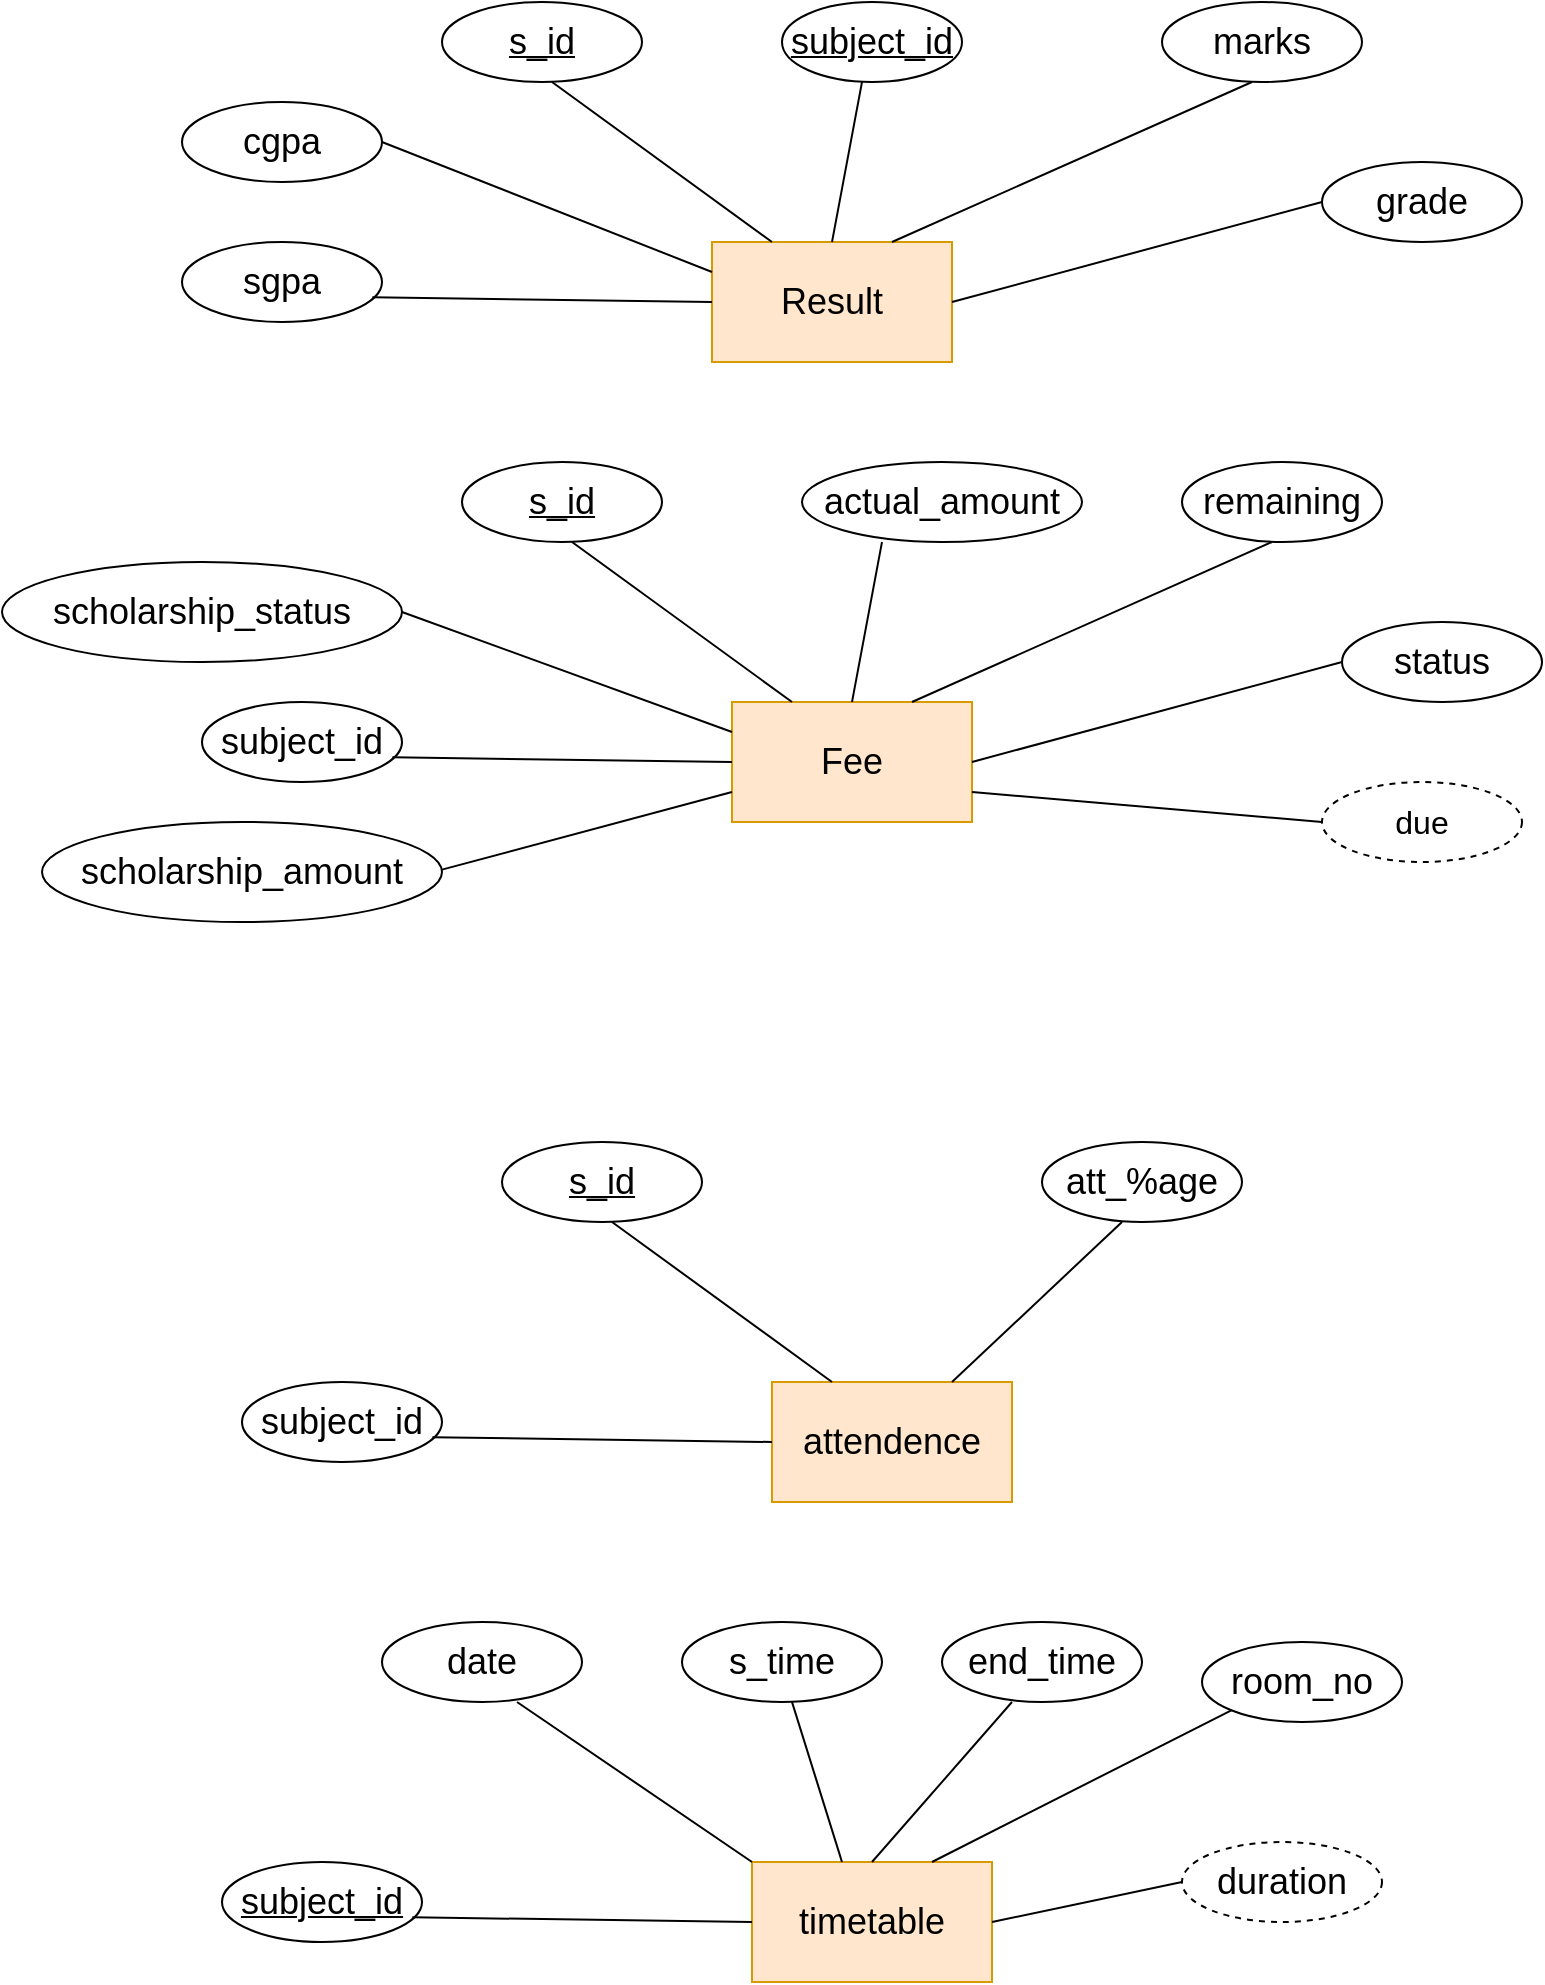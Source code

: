 <mxfile version="20.8.10" type="device"><diagram name="Page-1" id="h7PAKjnunvbmGsnf5CHY"><mxGraphModel dx="909" dy="1685" grid="1" gridSize="10" guides="1" tooltips="1" connect="1" arrows="1" fold="1" page="1" pageScale="1" pageWidth="850" pageHeight="1100" math="0" shadow="0"><root><mxCell id="0"/><mxCell id="1" parent="0"/><mxCell id="lDdAPmxaaNJlLz2Vmrcw-75" value="&lt;span style=&quot;font-size: 18px;&quot;&gt;Result&lt;/span&gt;" style="rounded=0;whiteSpace=wrap;html=1;fillColor=#ffe6cc;strokeColor=#d79b00;" vertex="1" parent="1"><mxGeometry x="385" y="-60" width="120" height="60" as="geometry"/></mxCell><mxCell id="lDdAPmxaaNJlLz2Vmrcw-79" value="&lt;u&gt;subject_id&lt;/u&gt;" style="ellipse;whiteSpace=wrap;html=1;align=center;fontSize=18;" vertex="1" parent="1"><mxGeometry x="420" y="-180" width="90" height="40" as="geometry"/></mxCell><mxCell id="lDdAPmxaaNJlLz2Vmrcw-80" value="marks" style="ellipse;whiteSpace=wrap;html=1;align=center;fontSize=18;" vertex="1" parent="1"><mxGeometry x="610" y="-180" width="100" height="40" as="geometry"/></mxCell><mxCell id="lDdAPmxaaNJlLz2Vmrcw-81" value="s_id" style="ellipse;whiteSpace=wrap;html=1;align=center;fontStyle=4;fontSize=18;" vertex="1" parent="1"><mxGeometry x="250" y="-180" width="100" height="40" as="geometry"/></mxCell><mxCell id="lDdAPmxaaNJlLz2Vmrcw-82" value="" style="endArrow=none;html=1;rounded=0;fontSize=18;entryX=0.25;entryY=0;entryDx=0;entryDy=0;exitX=0.5;exitY=1;exitDx=0;exitDy=0;" edge="1" parent="1" target="lDdAPmxaaNJlLz2Vmrcw-75"><mxGeometry relative="1" as="geometry"><mxPoint x="305" y="-140" as="sourcePoint"/><mxPoint x="305.32" y="-90" as="targetPoint"/></mxGeometry></mxCell><mxCell id="lDdAPmxaaNJlLz2Vmrcw-83" value="" style="endArrow=none;html=1;rounded=0;fontSize=18;entryX=0.5;entryY=0;entryDx=0;entryDy=0;exitX=0.5;exitY=1;exitDx=0;exitDy=0;" edge="1" parent="1" target="lDdAPmxaaNJlLz2Vmrcw-75"><mxGeometry relative="1" as="geometry"><mxPoint x="460" y="-140" as="sourcePoint"/><mxPoint x="570" y="-60" as="targetPoint"/></mxGeometry></mxCell><mxCell id="lDdAPmxaaNJlLz2Vmrcw-84" value="" style="endArrow=none;html=1;rounded=0;fontSize=18;entryX=0.75;entryY=0;entryDx=0;entryDy=0;exitX=0.5;exitY=1;exitDx=0;exitDy=0;" edge="1" parent="1" target="lDdAPmxaaNJlLz2Vmrcw-75"><mxGeometry relative="1" as="geometry"><mxPoint x="655" y="-140" as="sourcePoint"/><mxPoint x="640" y="-60" as="targetPoint"/></mxGeometry></mxCell><mxCell id="lDdAPmxaaNJlLz2Vmrcw-91" value="grade" style="ellipse;whiteSpace=wrap;html=1;align=center;fontSize=18;" vertex="1" parent="1"><mxGeometry x="690" y="-100" width="100" height="40" as="geometry"/></mxCell><mxCell id="lDdAPmxaaNJlLz2Vmrcw-92" value="" style="endArrow=none;html=1;rounded=0;fontSize=18;entryX=1;entryY=0.5;entryDx=0;entryDy=0;exitX=0.5;exitY=1;exitDx=0;exitDy=0;" edge="1" parent="1" target="lDdAPmxaaNJlLz2Vmrcw-75"><mxGeometry relative="1" as="geometry"><mxPoint x="690" y="-80" as="sourcePoint"/><mxPoint x="510" as="targetPoint"/></mxGeometry></mxCell><mxCell id="lDdAPmxaaNJlLz2Vmrcw-93" value="cgpa" style="ellipse;whiteSpace=wrap;html=1;align=center;fontSize=18;" vertex="1" parent="1"><mxGeometry x="120" y="-130" width="100" height="40" as="geometry"/></mxCell><mxCell id="lDdAPmxaaNJlLz2Vmrcw-94" value="sgpa" style="ellipse;whiteSpace=wrap;html=1;align=center;fontSize=18;" vertex="1" parent="1"><mxGeometry x="120" y="-60" width="100" height="40" as="geometry"/></mxCell><mxCell id="lDdAPmxaaNJlLz2Vmrcw-95" value="" style="endArrow=none;html=1;rounded=0;fontSize=18;entryX=0;entryY=0.25;entryDx=0;entryDy=0;exitX=0.5;exitY=1;exitDx=0;exitDy=0;" edge="1" parent="1" target="lDdAPmxaaNJlLz2Vmrcw-75"><mxGeometry relative="1" as="geometry"><mxPoint x="220" y="-110" as="sourcePoint"/><mxPoint x="330" y="-30" as="targetPoint"/></mxGeometry></mxCell><mxCell id="lDdAPmxaaNJlLz2Vmrcw-96" value="" style="endArrow=none;html=1;rounded=0;fontSize=18;entryX=0;entryY=0.5;entryDx=0;entryDy=0;exitX=0.952;exitY=0.691;exitDx=0;exitDy=0;exitPerimeter=0;" edge="1" parent="1" source="lDdAPmxaaNJlLz2Vmrcw-94" target="lDdAPmxaaNJlLz2Vmrcw-75"><mxGeometry relative="1" as="geometry"><mxPoint x="217.5" y="-40" as="sourcePoint"/><mxPoint x="382.5" y="25" as="targetPoint"/></mxGeometry></mxCell><mxCell id="lDdAPmxaaNJlLz2Vmrcw-97" value="&lt;span style=&quot;font-size: 18px;&quot;&gt;Fee&lt;/span&gt;" style="rounded=0;whiteSpace=wrap;html=1;fillColor=#ffe6cc;strokeColor=#d79b00;" vertex="1" parent="1"><mxGeometry x="395" y="170" width="120" height="60" as="geometry"/></mxCell><mxCell id="lDdAPmxaaNJlLz2Vmrcw-98" value="actual_amount" style="ellipse;whiteSpace=wrap;html=1;align=center;fontSize=18;" vertex="1" parent="1"><mxGeometry x="430" y="50" width="140" height="40" as="geometry"/></mxCell><mxCell id="lDdAPmxaaNJlLz2Vmrcw-99" value="remaining" style="ellipse;whiteSpace=wrap;html=1;align=center;fontSize=18;" vertex="1" parent="1"><mxGeometry x="620" y="50" width="100" height="40" as="geometry"/></mxCell><mxCell id="lDdAPmxaaNJlLz2Vmrcw-100" value="s_id" style="ellipse;whiteSpace=wrap;html=1;align=center;fontStyle=4;fontSize=18;" vertex="1" parent="1"><mxGeometry x="260" y="50" width="100" height="40" as="geometry"/></mxCell><mxCell id="lDdAPmxaaNJlLz2Vmrcw-101" value="" style="endArrow=none;html=1;rounded=0;fontSize=18;entryX=0.25;entryY=0;entryDx=0;entryDy=0;exitX=0.5;exitY=1;exitDx=0;exitDy=0;" edge="1" parent="1" target="lDdAPmxaaNJlLz2Vmrcw-97"><mxGeometry relative="1" as="geometry"><mxPoint x="315" y="90" as="sourcePoint"/><mxPoint x="315.32" y="140" as="targetPoint"/></mxGeometry></mxCell><mxCell id="lDdAPmxaaNJlLz2Vmrcw-102" value="" style="endArrow=none;html=1;rounded=0;fontSize=18;entryX=0.5;entryY=0;entryDx=0;entryDy=0;exitX=0.5;exitY=1;exitDx=0;exitDy=0;" edge="1" parent="1" target="lDdAPmxaaNJlLz2Vmrcw-97"><mxGeometry relative="1" as="geometry"><mxPoint x="470" y="90" as="sourcePoint"/><mxPoint x="580" y="170" as="targetPoint"/></mxGeometry></mxCell><mxCell id="lDdAPmxaaNJlLz2Vmrcw-103" value="" style="endArrow=none;html=1;rounded=0;fontSize=18;entryX=0.75;entryY=0;entryDx=0;entryDy=0;exitX=0.5;exitY=1;exitDx=0;exitDy=0;" edge="1" parent="1" target="lDdAPmxaaNJlLz2Vmrcw-97"><mxGeometry relative="1" as="geometry"><mxPoint x="665" y="90" as="sourcePoint"/><mxPoint x="650" y="170" as="targetPoint"/></mxGeometry></mxCell><mxCell id="lDdAPmxaaNJlLz2Vmrcw-104" value="status" style="ellipse;whiteSpace=wrap;html=1;align=center;fontSize=18;" vertex="1" parent="1"><mxGeometry x="700" y="130" width="100" height="40" as="geometry"/></mxCell><mxCell id="lDdAPmxaaNJlLz2Vmrcw-105" value="" style="endArrow=none;html=1;rounded=0;fontSize=18;entryX=1;entryY=0.5;entryDx=0;entryDy=0;exitX=0.5;exitY=1;exitDx=0;exitDy=0;" edge="1" parent="1" target="lDdAPmxaaNJlLz2Vmrcw-97"><mxGeometry relative="1" as="geometry"><mxPoint x="700" y="150" as="sourcePoint"/><mxPoint x="520" y="230" as="targetPoint"/></mxGeometry></mxCell><mxCell id="lDdAPmxaaNJlLz2Vmrcw-106" value="scholarship_status" style="ellipse;whiteSpace=wrap;html=1;align=center;fontSize=18;" vertex="1" parent="1"><mxGeometry x="30" y="100" width="200" height="50" as="geometry"/></mxCell><mxCell id="lDdAPmxaaNJlLz2Vmrcw-107" value="subject_id" style="ellipse;whiteSpace=wrap;html=1;align=center;fontSize=18;" vertex="1" parent="1"><mxGeometry x="130" y="170" width="100" height="40" as="geometry"/></mxCell><mxCell id="lDdAPmxaaNJlLz2Vmrcw-108" value="" style="endArrow=none;html=1;rounded=0;fontSize=18;entryX=0;entryY=0.25;entryDx=0;entryDy=0;exitX=1;exitY=0.5;exitDx=0;exitDy=0;" edge="1" parent="1" target="lDdAPmxaaNJlLz2Vmrcw-97" source="lDdAPmxaaNJlLz2Vmrcw-106"><mxGeometry relative="1" as="geometry"><mxPoint x="230" y="120" as="sourcePoint"/><mxPoint x="340" y="200" as="targetPoint"/></mxGeometry></mxCell><mxCell id="lDdAPmxaaNJlLz2Vmrcw-109" value="" style="endArrow=none;html=1;rounded=0;fontSize=18;entryX=0;entryY=0.5;entryDx=0;entryDy=0;exitX=0.952;exitY=0.691;exitDx=0;exitDy=0;exitPerimeter=0;" edge="1" parent="1" source="lDdAPmxaaNJlLz2Vmrcw-107" target="lDdAPmxaaNJlLz2Vmrcw-97"><mxGeometry relative="1" as="geometry"><mxPoint x="227.5" y="190" as="sourcePoint"/><mxPoint x="392.5" y="255" as="targetPoint"/></mxGeometry></mxCell><mxCell id="lDdAPmxaaNJlLz2Vmrcw-110" value="&lt;font size=&quot;3&quot;&gt;due&lt;/font&gt;" style="ellipse;whiteSpace=wrap;html=1;align=center;dashed=1;" vertex="1" parent="1"><mxGeometry x="690" y="210" width="100" height="40" as="geometry"/></mxCell><mxCell id="lDdAPmxaaNJlLz2Vmrcw-111" value="" style="endArrow=none;html=1;rounded=0;fontSize=18;entryX=1;entryY=0.75;entryDx=0;entryDy=0;exitX=0.5;exitY=1;exitDx=0;exitDy=0;" edge="1" parent="1" target="lDdAPmxaaNJlLz2Vmrcw-97"><mxGeometry relative="1" as="geometry"><mxPoint x="690" y="230" as="sourcePoint"/><mxPoint x="505" y="280" as="targetPoint"/></mxGeometry></mxCell><mxCell id="lDdAPmxaaNJlLz2Vmrcw-112" value="scholarship_amount" style="ellipse;whiteSpace=wrap;html=1;align=center;fontSize=18;" vertex="1" parent="1"><mxGeometry x="50" y="230" width="200" height="50" as="geometry"/></mxCell><mxCell id="lDdAPmxaaNJlLz2Vmrcw-113" value="" style="endArrow=none;html=1;rounded=0;fontSize=18;entryX=0;entryY=0.75;entryDx=0;entryDy=0;exitX=0.952;exitY=0.691;exitDx=0;exitDy=0;exitPerimeter=0;" edge="1" parent="1" target="lDdAPmxaaNJlLz2Vmrcw-97"><mxGeometry relative="1" as="geometry"><mxPoint x="250.0" y="253.82" as="sourcePoint"/><mxPoint x="419.8" y="256.18" as="targetPoint"/></mxGeometry></mxCell><mxCell id="lDdAPmxaaNJlLz2Vmrcw-114" value="&lt;span style=&quot;font-size: 18px;&quot;&gt;attendence&lt;/span&gt;" style="rounded=0;whiteSpace=wrap;html=1;fillColor=#ffe6cc;strokeColor=#d79b00;" vertex="1" parent="1"><mxGeometry x="415" y="510" width="120" height="60" as="geometry"/></mxCell><mxCell id="lDdAPmxaaNJlLz2Vmrcw-117" value="s_id" style="ellipse;whiteSpace=wrap;html=1;align=center;fontStyle=4;fontSize=18;" vertex="1" parent="1"><mxGeometry x="280" y="390" width="100" height="40" as="geometry"/></mxCell><mxCell id="lDdAPmxaaNJlLz2Vmrcw-118" value="" style="endArrow=none;html=1;rounded=0;fontSize=18;entryX=0.25;entryY=0;entryDx=0;entryDy=0;exitX=0.5;exitY=1;exitDx=0;exitDy=0;" edge="1" parent="1" target="lDdAPmxaaNJlLz2Vmrcw-114"><mxGeometry relative="1" as="geometry"><mxPoint x="335" y="430" as="sourcePoint"/><mxPoint x="335.32" y="480" as="targetPoint"/></mxGeometry></mxCell><mxCell id="lDdAPmxaaNJlLz2Vmrcw-124" value="subject_id" style="ellipse;whiteSpace=wrap;html=1;align=center;fontSize=18;" vertex="1" parent="1"><mxGeometry x="150" y="510" width="100" height="40" as="geometry"/></mxCell><mxCell id="lDdAPmxaaNJlLz2Vmrcw-126" value="" style="endArrow=none;html=1;rounded=0;fontSize=18;entryX=0;entryY=0.5;entryDx=0;entryDy=0;exitX=0.952;exitY=0.691;exitDx=0;exitDy=0;exitPerimeter=0;" edge="1" parent="1" source="lDdAPmxaaNJlLz2Vmrcw-124" target="lDdAPmxaaNJlLz2Vmrcw-114"><mxGeometry relative="1" as="geometry"><mxPoint x="247.5" y="530" as="sourcePoint"/><mxPoint x="412.5" y="595" as="targetPoint"/></mxGeometry></mxCell><mxCell id="lDdAPmxaaNJlLz2Vmrcw-131" value="att_%age" style="ellipse;whiteSpace=wrap;html=1;align=center;fontSize=18;" vertex="1" parent="1"><mxGeometry x="550" y="390" width="100" height="40" as="geometry"/></mxCell><mxCell id="lDdAPmxaaNJlLz2Vmrcw-132" value="" style="endArrow=none;html=1;rounded=0;fontSize=18;entryX=0.75;entryY=0;entryDx=0;entryDy=0;exitX=0.5;exitY=1;exitDx=0;exitDy=0;" edge="1" parent="1" target="lDdAPmxaaNJlLz2Vmrcw-114"><mxGeometry relative="1" as="geometry"><mxPoint x="590" y="430" as="sourcePoint"/><mxPoint x="700" y="510" as="targetPoint"/></mxGeometry></mxCell><mxCell id="lDdAPmxaaNJlLz2Vmrcw-134" value="&lt;span style=&quot;font-size: 18px;&quot;&gt;timetable&lt;/span&gt;" style="rounded=0;whiteSpace=wrap;html=1;fillColor=#ffe6cc;strokeColor=#d79b00;" vertex="1" parent="1"><mxGeometry x="405" y="750" width="120" height="60" as="geometry"/></mxCell><mxCell id="lDdAPmxaaNJlLz2Vmrcw-137" value="&lt;u&gt;subject_id&lt;/u&gt;" style="ellipse;whiteSpace=wrap;html=1;align=center;fontSize=18;" vertex="1" parent="1"><mxGeometry x="140" y="750" width="100" height="40" as="geometry"/></mxCell><mxCell id="lDdAPmxaaNJlLz2Vmrcw-138" value="" style="endArrow=none;html=1;rounded=0;fontSize=18;entryX=0;entryY=0.5;entryDx=0;entryDy=0;exitX=0.952;exitY=0.691;exitDx=0;exitDy=0;exitPerimeter=0;" edge="1" parent="1" source="lDdAPmxaaNJlLz2Vmrcw-137" target="lDdAPmxaaNJlLz2Vmrcw-134"><mxGeometry relative="1" as="geometry"><mxPoint x="237.5" y="770" as="sourcePoint"/><mxPoint x="402.5" y="835" as="targetPoint"/></mxGeometry></mxCell><mxCell id="lDdAPmxaaNJlLz2Vmrcw-139" value="room_no" style="ellipse;whiteSpace=wrap;html=1;align=center;fontSize=18;" vertex="1" parent="1"><mxGeometry x="630" y="640" width="100" height="40" as="geometry"/></mxCell><mxCell id="lDdAPmxaaNJlLz2Vmrcw-140" value="" style="endArrow=none;html=1;rounded=0;fontSize=18;entryX=0.75;entryY=0;entryDx=0;entryDy=0;exitX=0;exitY=1;exitDx=0;exitDy=0;" edge="1" parent="1" target="lDdAPmxaaNJlLz2Vmrcw-134" source="lDdAPmxaaNJlLz2Vmrcw-139"><mxGeometry relative="1" as="geometry"><mxPoint x="580" y="670" as="sourcePoint"/><mxPoint x="690" y="750" as="targetPoint"/></mxGeometry></mxCell><mxCell id="lDdAPmxaaNJlLz2Vmrcw-141" value="s_time" style="ellipse;whiteSpace=wrap;html=1;align=center;fontSize=18;" vertex="1" parent="1"><mxGeometry x="370" y="630" width="100" height="40" as="geometry"/></mxCell><mxCell id="lDdAPmxaaNJlLz2Vmrcw-142" value="date" style="ellipse;whiteSpace=wrap;html=1;align=center;fontSize=18;" vertex="1" parent="1"><mxGeometry x="220" y="630" width="100" height="40" as="geometry"/></mxCell><mxCell id="lDdAPmxaaNJlLz2Vmrcw-143" value="" style="endArrow=none;html=1;rounded=0;fontSize=18;entryX=0.375;entryY=0;entryDx=0;entryDy=0;exitX=0.5;exitY=1;exitDx=0;exitDy=0;entryPerimeter=0;" edge="1" parent="1" target="lDdAPmxaaNJlLz2Vmrcw-134"><mxGeometry relative="1" as="geometry"><mxPoint x="425" y="670" as="sourcePoint"/><mxPoint x="340" y="750" as="targetPoint"/></mxGeometry></mxCell><mxCell id="lDdAPmxaaNJlLz2Vmrcw-144" value="" style="endArrow=none;html=1;rounded=0;fontSize=18;entryX=0;entryY=0;entryDx=0;entryDy=0;exitX=0.5;exitY=1;exitDx=0;exitDy=0;" edge="1" parent="1" target="lDdAPmxaaNJlLz2Vmrcw-134"><mxGeometry relative="1" as="geometry"><mxPoint x="287.5" y="670" as="sourcePoint"/><mxPoint x="312.5" y="750" as="targetPoint"/></mxGeometry></mxCell><mxCell id="lDdAPmxaaNJlLz2Vmrcw-145" value="end_time" style="ellipse;whiteSpace=wrap;html=1;align=center;fontSize=18;" vertex="1" parent="1"><mxGeometry x="500" y="630" width="100" height="40" as="geometry"/></mxCell><mxCell id="lDdAPmxaaNJlLz2Vmrcw-146" value="" style="endArrow=none;html=1;rounded=0;fontSize=18;entryX=0.5;entryY=0;entryDx=0;entryDy=0;exitX=0.5;exitY=1;exitDx=0;exitDy=0;" edge="1" parent="1" target="lDdAPmxaaNJlLz2Vmrcw-134"><mxGeometry relative="1" as="geometry"><mxPoint x="535" y="670" as="sourcePoint"/><mxPoint x="560" y="750" as="targetPoint"/></mxGeometry></mxCell><mxCell id="lDdAPmxaaNJlLz2Vmrcw-148" value="duration" style="ellipse;whiteSpace=wrap;html=1;align=center;dashed=1;fontSize=18;" vertex="1" parent="1"><mxGeometry x="620" y="740" width="100" height="40" as="geometry"/></mxCell><mxCell id="lDdAPmxaaNJlLz2Vmrcw-149" value="" style="endArrow=none;html=1;rounded=0;fontSize=18;entryX=1;entryY=0.5;entryDx=0;entryDy=0;exitX=0;exitY=1;exitDx=0;exitDy=0;" edge="1" parent="1" target="lDdAPmxaaNJlLz2Vmrcw-134"><mxGeometry relative="1" as="geometry"><mxPoint x="620.002" y="759.997" as="sourcePoint"/><mxPoint x="470.17" y="835.78" as="targetPoint"/></mxGeometry></mxCell></root></mxGraphModel></diagram></mxfile>